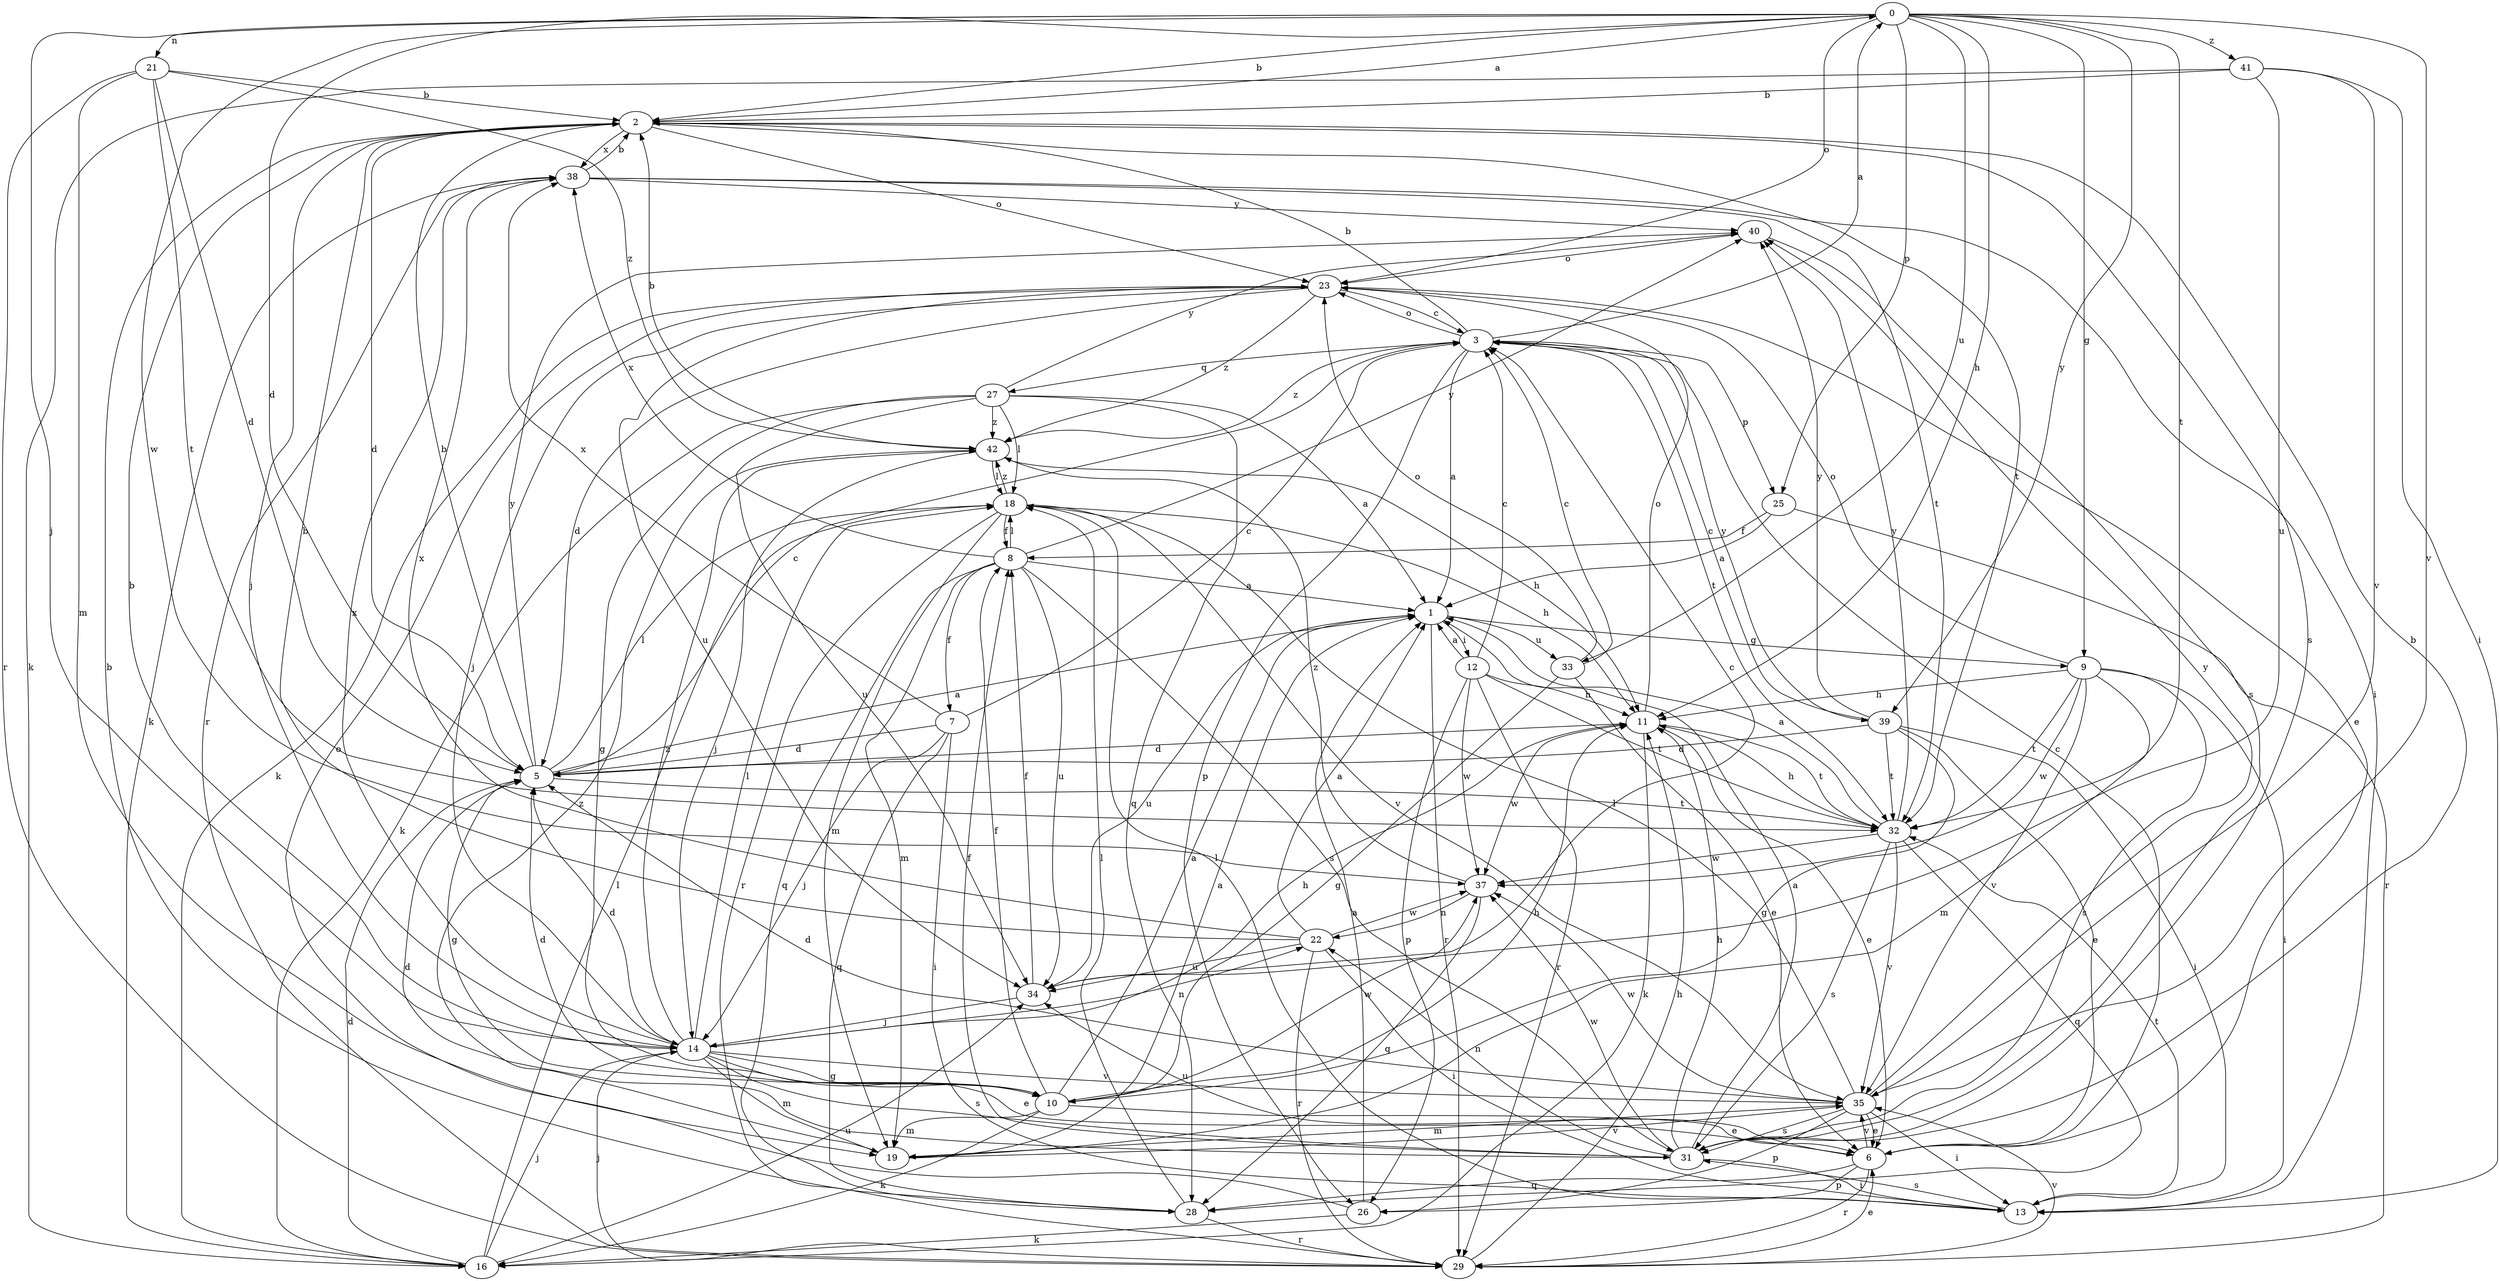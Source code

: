 strict digraph  {
0;
1;
2;
3;
5;
6;
7;
8;
9;
10;
11;
12;
13;
14;
16;
18;
19;
21;
22;
23;
25;
26;
27;
28;
29;
31;
32;
33;
34;
35;
37;
38;
39;
40;
41;
42;
0 -> 2  [label=b];
0 -> 5  [label=d];
0 -> 9  [label=g];
0 -> 11  [label=h];
0 -> 14  [label=j];
0 -> 21  [label=n];
0 -> 23  [label=o];
0 -> 25  [label=p];
0 -> 32  [label=t];
0 -> 33  [label=u];
0 -> 35  [label=v];
0 -> 37  [label=w];
0 -> 39  [label=y];
0 -> 41  [label=z];
1 -> 9  [label=g];
1 -> 12  [label=i];
1 -> 29  [label=r];
1 -> 33  [label=u];
1 -> 34  [label=u];
2 -> 0  [label=a];
2 -> 5  [label=d];
2 -> 14  [label=j];
2 -> 23  [label=o];
2 -> 31  [label=s];
2 -> 32  [label=t];
2 -> 38  [label=x];
3 -> 0  [label=a];
3 -> 1  [label=a];
3 -> 2  [label=b];
3 -> 23  [label=o];
3 -> 25  [label=p];
3 -> 26  [label=p];
3 -> 27  [label=q];
3 -> 32  [label=t];
3 -> 39  [label=y];
3 -> 42  [label=z];
5 -> 1  [label=a];
5 -> 2  [label=b];
5 -> 3  [label=c];
5 -> 10  [label=g];
5 -> 18  [label=l];
5 -> 32  [label=t];
5 -> 40  [label=y];
6 -> 3  [label=c];
6 -> 26  [label=p];
6 -> 28  [label=q];
6 -> 29  [label=r];
6 -> 34  [label=u];
6 -> 35  [label=v];
7 -> 3  [label=c];
7 -> 5  [label=d];
7 -> 13  [label=i];
7 -> 14  [label=j];
7 -> 28  [label=q];
7 -> 38  [label=x];
8 -> 1  [label=a];
8 -> 7  [label=f];
8 -> 18  [label=l];
8 -> 19  [label=m];
8 -> 28  [label=q];
8 -> 31  [label=s];
8 -> 34  [label=u];
8 -> 38  [label=x];
8 -> 40  [label=y];
9 -> 11  [label=h];
9 -> 13  [label=i];
9 -> 19  [label=m];
9 -> 23  [label=o];
9 -> 31  [label=s];
9 -> 32  [label=t];
9 -> 35  [label=v];
9 -> 37  [label=w];
10 -> 1  [label=a];
10 -> 5  [label=d];
10 -> 6  [label=e];
10 -> 8  [label=f];
10 -> 11  [label=h];
10 -> 16  [label=k];
10 -> 19  [label=m];
10 -> 37  [label=w];
11 -> 5  [label=d];
11 -> 6  [label=e];
11 -> 16  [label=k];
11 -> 23  [label=o];
11 -> 32  [label=t];
11 -> 37  [label=w];
12 -> 1  [label=a];
12 -> 3  [label=c];
12 -> 11  [label=h];
12 -> 26  [label=p];
12 -> 29  [label=r];
12 -> 32  [label=t];
12 -> 37  [label=w];
13 -> 18  [label=l];
13 -> 31  [label=s];
13 -> 32  [label=t];
14 -> 2  [label=b];
14 -> 5  [label=d];
14 -> 6  [label=e];
14 -> 10  [label=g];
14 -> 11  [label=h];
14 -> 18  [label=l];
14 -> 19  [label=m];
14 -> 22  [label=n];
14 -> 31  [label=s];
14 -> 35  [label=v];
14 -> 38  [label=x];
14 -> 42  [label=z];
16 -> 5  [label=d];
16 -> 14  [label=j];
16 -> 18  [label=l];
16 -> 34  [label=u];
18 -> 8  [label=f];
18 -> 11  [label=h];
18 -> 19  [label=m];
18 -> 29  [label=r];
18 -> 35  [label=v];
18 -> 42  [label=z];
19 -> 1  [label=a];
19 -> 35  [label=v];
19 -> 42  [label=z];
21 -> 2  [label=b];
21 -> 5  [label=d];
21 -> 19  [label=m];
21 -> 29  [label=r];
21 -> 32  [label=t];
21 -> 42  [label=z];
22 -> 1  [label=a];
22 -> 2  [label=b];
22 -> 13  [label=i];
22 -> 29  [label=r];
22 -> 34  [label=u];
22 -> 37  [label=w];
22 -> 38  [label=x];
23 -> 3  [label=c];
23 -> 5  [label=d];
23 -> 6  [label=e];
23 -> 14  [label=j];
23 -> 16  [label=k];
23 -> 34  [label=u];
23 -> 42  [label=z];
25 -> 1  [label=a];
25 -> 8  [label=f];
25 -> 29  [label=r];
26 -> 1  [label=a];
26 -> 16  [label=k];
26 -> 23  [label=o];
27 -> 1  [label=a];
27 -> 10  [label=g];
27 -> 16  [label=k];
27 -> 18  [label=l];
27 -> 28  [label=q];
27 -> 34  [label=u];
27 -> 40  [label=y];
27 -> 42  [label=z];
28 -> 2  [label=b];
28 -> 18  [label=l];
28 -> 29  [label=r];
29 -> 6  [label=e];
29 -> 11  [label=h];
29 -> 14  [label=j];
29 -> 35  [label=v];
31 -> 1  [label=a];
31 -> 2  [label=b];
31 -> 5  [label=d];
31 -> 8  [label=f];
31 -> 11  [label=h];
31 -> 13  [label=i];
31 -> 22  [label=n];
31 -> 37  [label=w];
32 -> 1  [label=a];
32 -> 11  [label=h];
32 -> 28  [label=q];
32 -> 31  [label=s];
32 -> 35  [label=v];
32 -> 37  [label=w];
32 -> 40  [label=y];
33 -> 3  [label=c];
33 -> 6  [label=e];
33 -> 10  [label=g];
33 -> 23  [label=o];
34 -> 3  [label=c];
34 -> 8  [label=f];
34 -> 14  [label=j];
35 -> 5  [label=d];
35 -> 6  [label=e];
35 -> 13  [label=i];
35 -> 18  [label=l];
35 -> 19  [label=m];
35 -> 26  [label=p];
35 -> 31  [label=s];
35 -> 37  [label=w];
35 -> 40  [label=y];
37 -> 22  [label=n];
37 -> 28  [label=q];
37 -> 42  [label=z];
38 -> 2  [label=b];
38 -> 13  [label=i];
38 -> 16  [label=k];
38 -> 29  [label=r];
38 -> 32  [label=t];
38 -> 40  [label=y];
39 -> 3  [label=c];
39 -> 5  [label=d];
39 -> 6  [label=e];
39 -> 10  [label=g];
39 -> 13  [label=i];
39 -> 32  [label=t];
39 -> 40  [label=y];
40 -> 23  [label=o];
40 -> 31  [label=s];
41 -> 2  [label=b];
41 -> 13  [label=i];
41 -> 16  [label=k];
41 -> 34  [label=u];
41 -> 35  [label=v];
42 -> 2  [label=b];
42 -> 11  [label=h];
42 -> 14  [label=j];
42 -> 18  [label=l];
}
